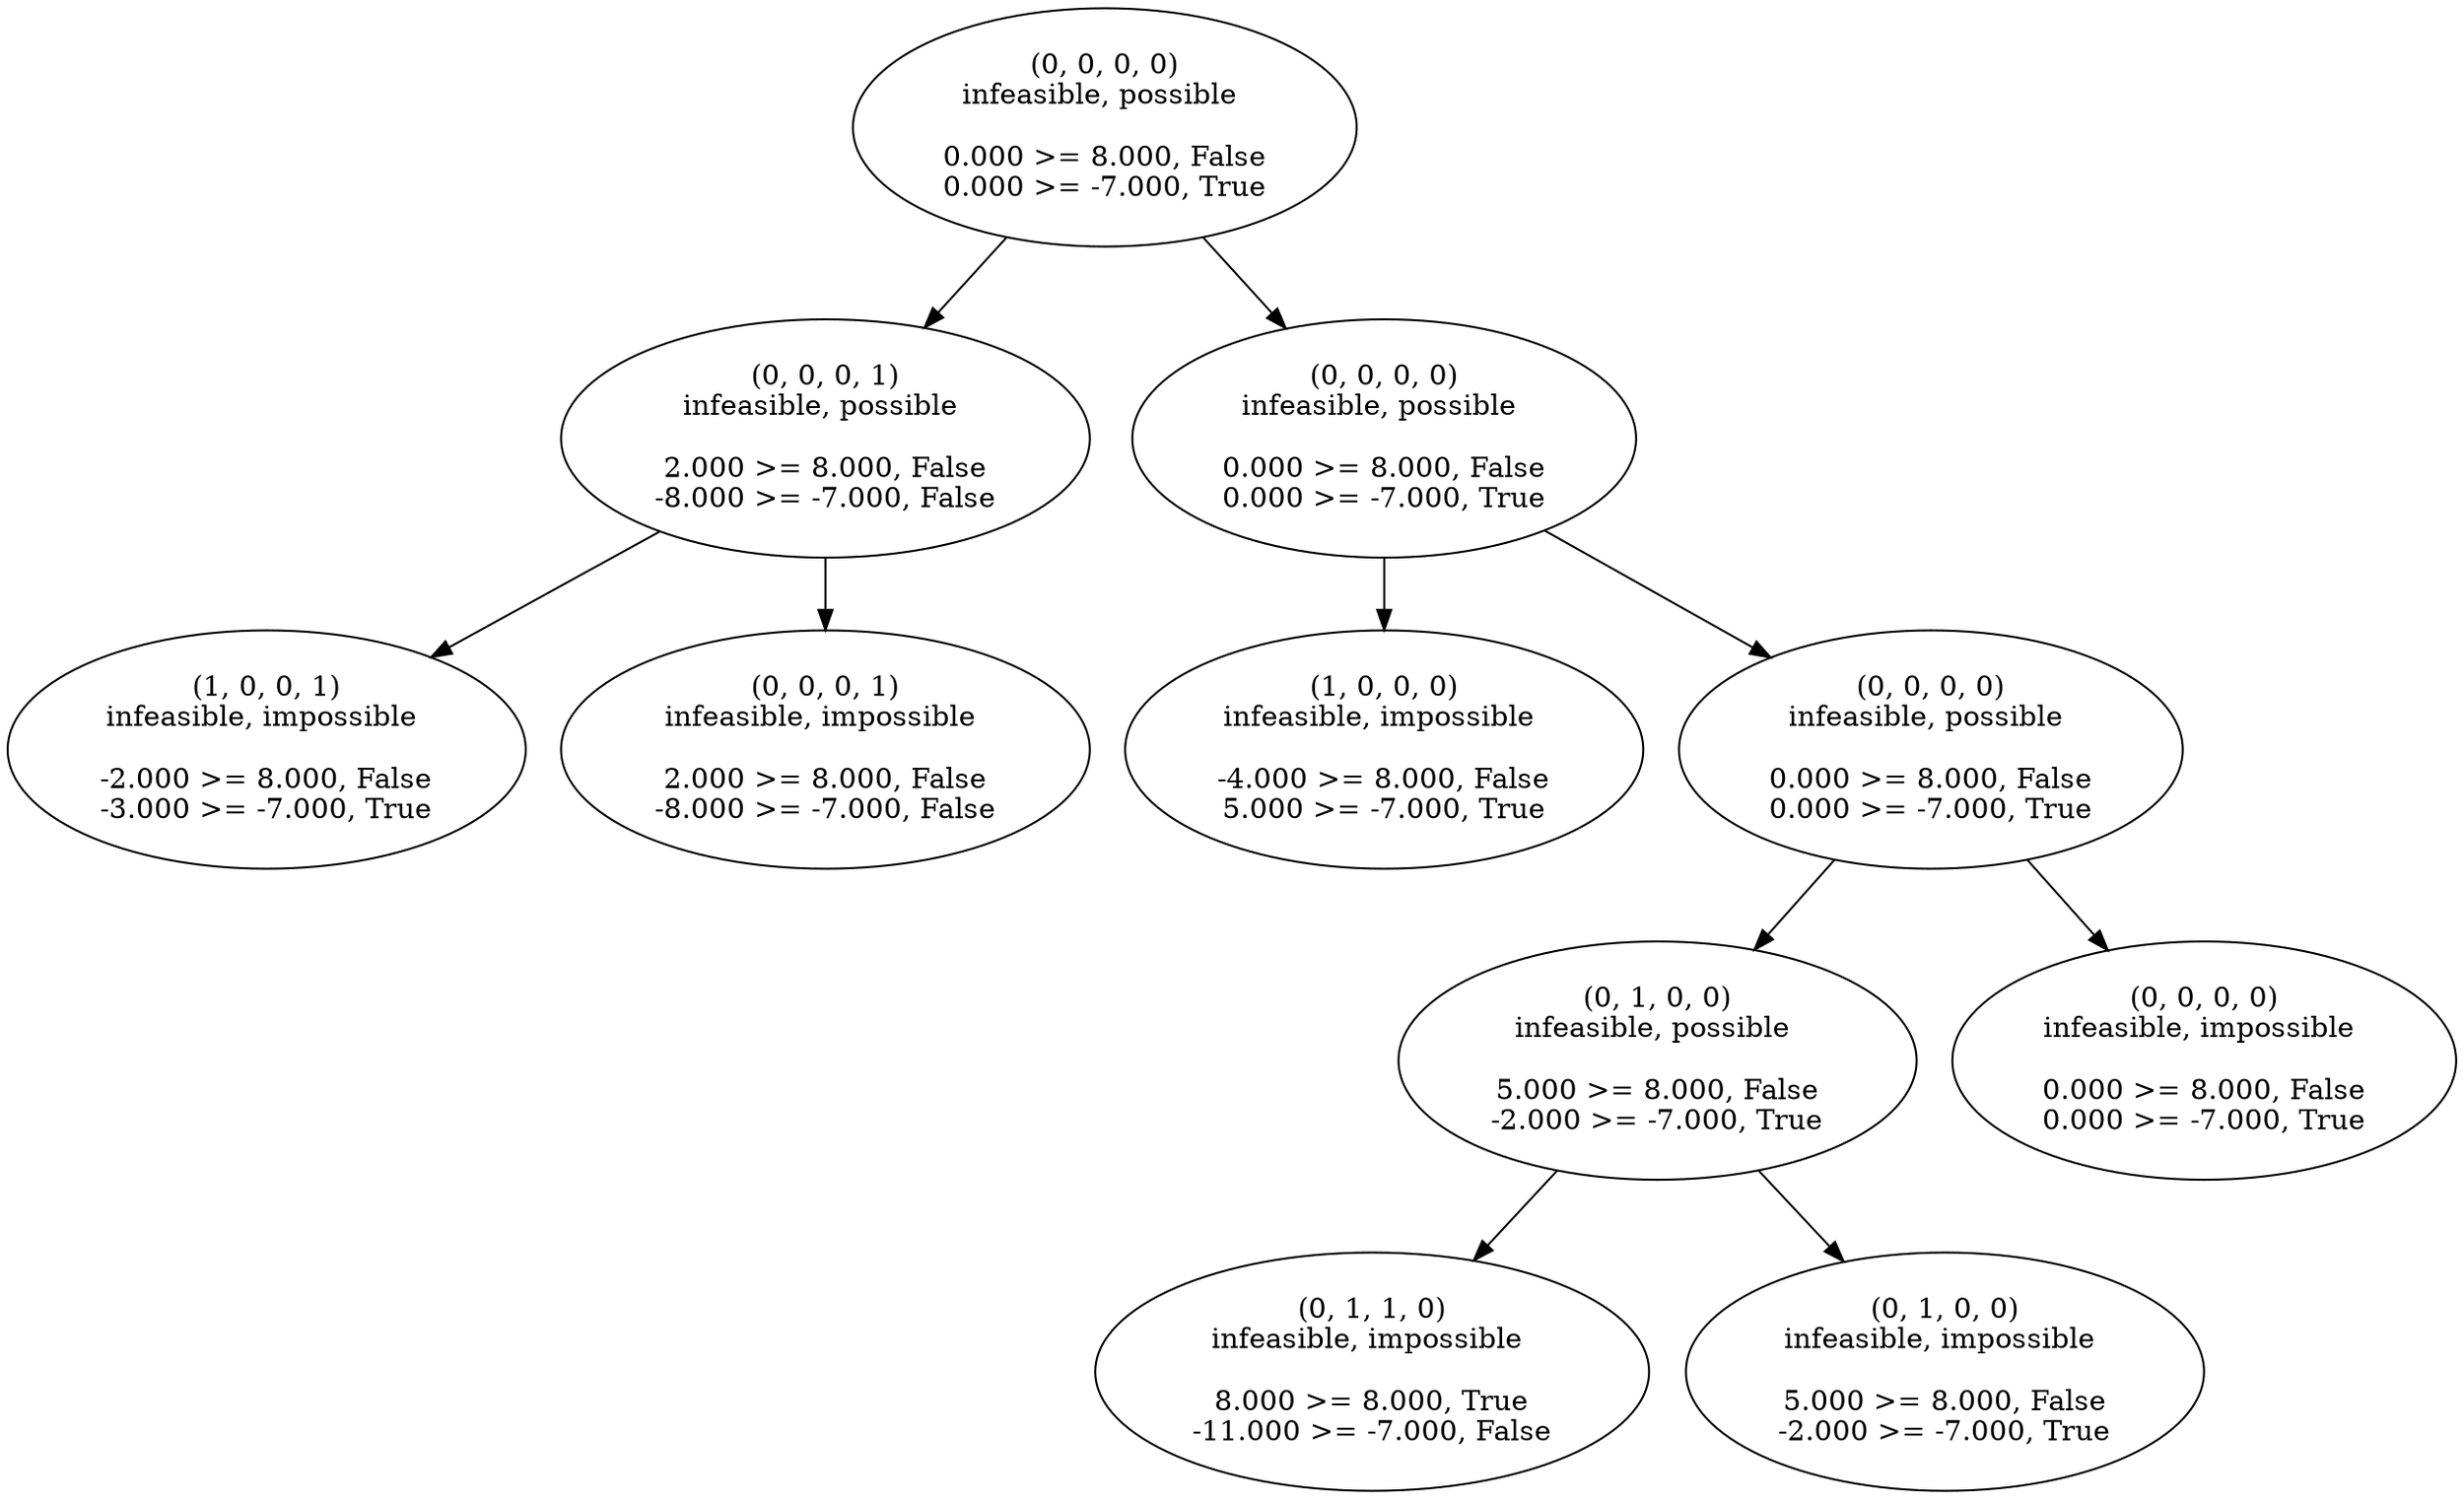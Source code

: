 digraph{
0 -> 1;
0 -> 4;
1 -> 2;
1 -> 3;
4 -> 5;
4 -> 6;
6 -> 7;
6 -> 10;
7 -> 8;
7 -> 9;
0 [label="(0, 0, 0, 0)\ninfeasible, possible \n\n0.000 >= 8.000, False\n0.000 >= -7.000, True\n"]
1 [label="(0, 0, 0, 1)\ninfeasible, possible \n\n2.000 >= 8.000, False\n-8.000 >= -7.000, False\n"]
2 [label="(1, 0, 0, 1)\ninfeasible, impossible \n\n-2.000 >= 8.000, False\n-3.000 >= -7.000, True\n"]
3 [label="(0, 0, 0, 1)\ninfeasible, impossible \n\n2.000 >= 8.000, False\n-8.000 >= -7.000, False\n"]
4 [label="(0, 0, 0, 0)\ninfeasible, possible \n\n0.000 >= 8.000, False\n0.000 >= -7.000, True\n"]
5 [label="(1, 0, 0, 0)\ninfeasible, impossible \n\n-4.000 >= 8.000, False\n5.000 >= -7.000, True\n"]
6 [label="(0, 0, 0, 0)\ninfeasible, possible \n\n0.000 >= 8.000, False\n0.000 >= -7.000, True\n"]
7 [label="(0, 1, 0, 0)\ninfeasible, possible \n\n5.000 >= 8.000, False\n-2.000 >= -7.000, True\n"]
8 [label="(0, 1, 1, 0)\ninfeasible, impossible \n\n8.000 >= 8.000, True\n-11.000 >= -7.000, False\n"]
9 [label="(0, 1, 0, 0)\ninfeasible, impossible \n\n5.000 >= 8.000, False\n-2.000 >= -7.000, True\n"]
10 [label="(0, 0, 0, 0)\ninfeasible, impossible \n\n0.000 >= 8.000, False\n0.000 >= -7.000, True\n"]
}
